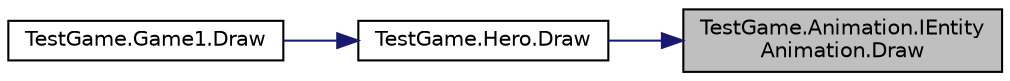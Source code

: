 digraph "TestGame.Animation.IEntityAnimation.Draw"
{
 // LATEX_PDF_SIZE
  edge [fontname="Helvetica",fontsize="10",labelfontname="Helvetica",labelfontsize="10"];
  node [fontname="Helvetica",fontsize="10",shape=record];
  rankdir="RL";
  Node1 [label="TestGame.Animation.IEntity\lAnimation.Draw",height=0.2,width=0.4,color="black", fillcolor="grey75", style="filled", fontcolor="black",tooltip=" "];
  Node1 -> Node2 [dir="back",color="midnightblue",fontsize="10",style="solid",fontname="Helvetica"];
  Node2 [label="TestGame.Hero.Draw",height=0.2,width=0.4,color="black", fillcolor="white", style="filled",URL="$d4/df7/class_test_game_1_1_hero.html#ad9e507cc90e0726a39ab9cb25cdaed7a",tooltip=" "];
  Node2 -> Node3 [dir="back",color="midnightblue",fontsize="10",style="solid",fontname="Helvetica"];
  Node3 [label="TestGame.Game1.Draw",height=0.2,width=0.4,color="black", fillcolor="white", style="filled",URL="$d8/d66/class_test_game_1_1_game1.html#ae7822ff98c08bb7c79dd1490897fcfbd",tooltip=" "];
}
